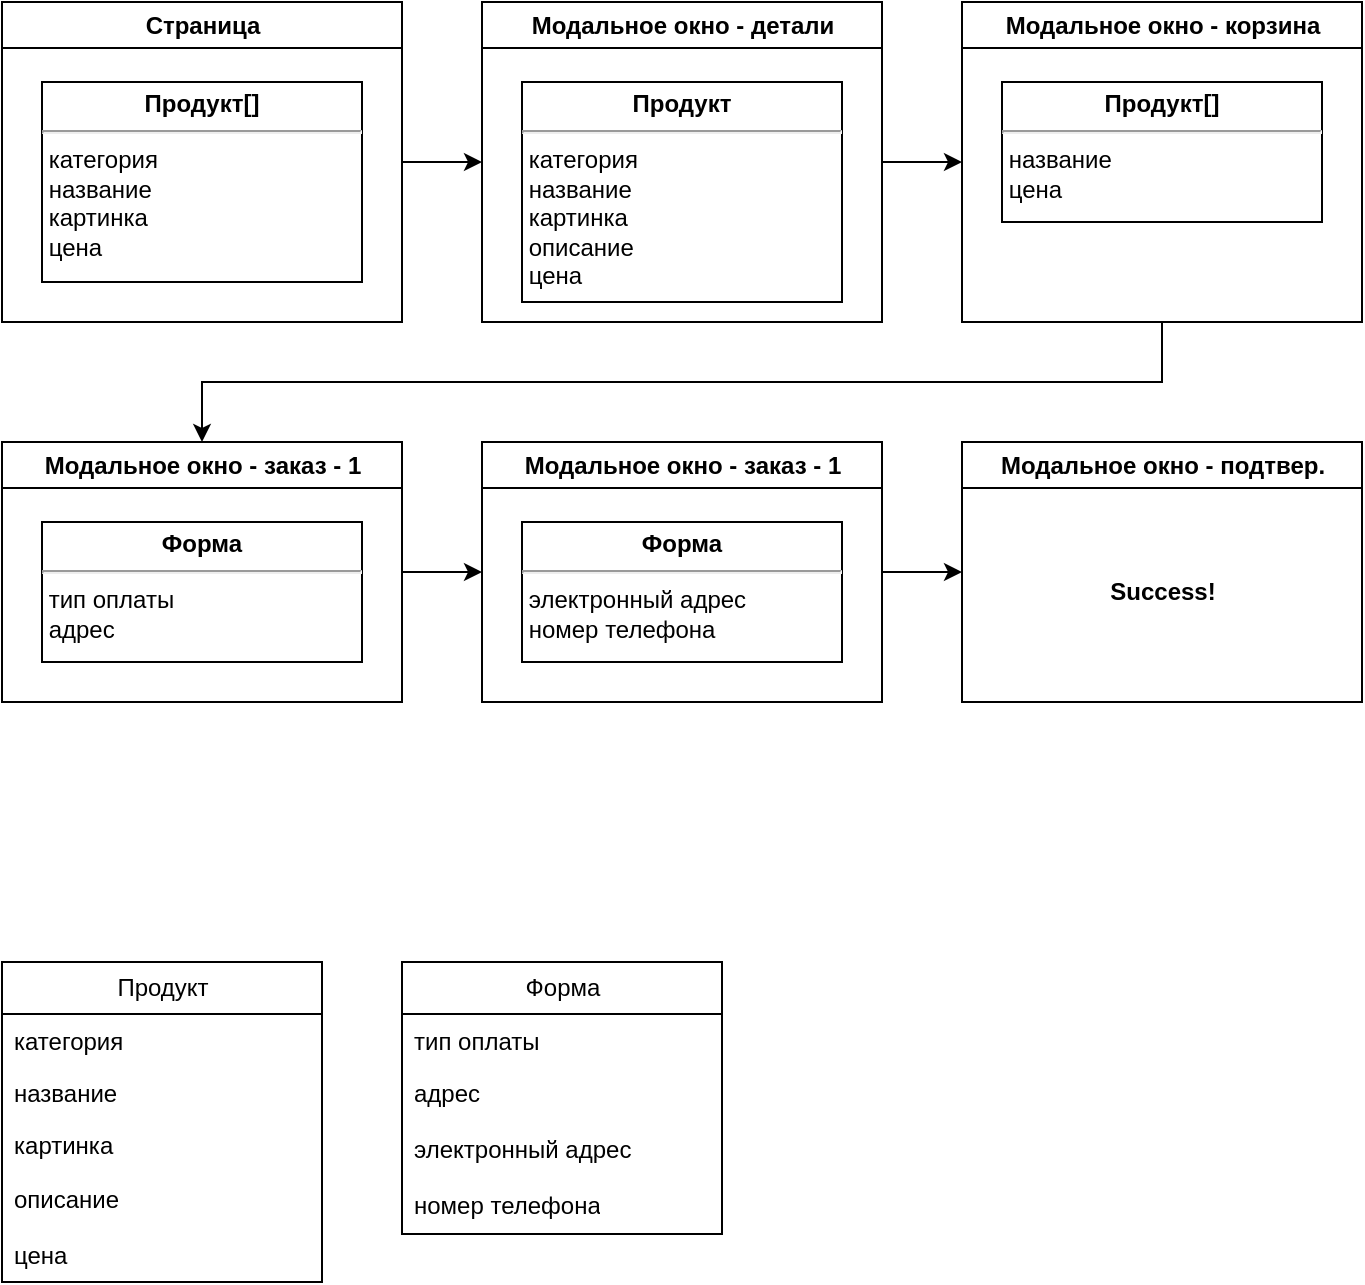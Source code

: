<mxfile version="22.1.22" type="embed" pages="5">
  <diagram id="Yn2PilmxO-FOZCbevGw2" name="Data Analize">
    <mxGraphModel dx="638" dy="768" grid="1" gridSize="10" guides="1" tooltips="1" connect="1" arrows="1" fold="1" page="1" pageScale="1" pageWidth="850" pageHeight="1100" math="0" shadow="0">
      <root>
        <mxCell id="0" />
        <mxCell id="1" parent="0" />
        <mxCell id="-sAhlAxkaTWdB6cffGZN-29" style="edgeStyle=orthogonalEdgeStyle;rounded=0;orthogonalLoop=1;jettySize=auto;html=1;exitX=1;exitY=0.5;exitDx=0;exitDy=0;entryX=0;entryY=0.5;entryDx=0;entryDy=0;fontFamily=Helvetica;fontSize=12;fontColor=default;" parent="1" source="-sAhlAxkaTWdB6cffGZN-18" target="-sAhlAxkaTWdB6cffGZN-19" edge="1">
          <mxGeometry relative="1" as="geometry" />
        </mxCell>
        <mxCell id="-sAhlAxkaTWdB6cffGZN-18" value="Страница" style="swimlane;strokeColor=default;strokeWidth=1;align=center;verticalAlign=middle;fontFamily=Helvetica;fontSize=12;fontColor=default;fillColor=default;gradientColor=none;html=1;startSize=23;" parent="1" vertex="1">
          <mxGeometry x="40" y="40" width="200" height="160" as="geometry" />
        </mxCell>
        <mxCell id="-sAhlAxkaTWdB6cffGZN-13" value="&lt;p style=&quot;margin:0px;margin-top:4px;text-align:center;&quot;&gt;&lt;b&gt;Продукт[]&lt;/b&gt;&lt;/p&gt;&lt;hr&gt;&amp;nbsp;категория&lt;br&gt;&amp;nbsp;название&lt;br&gt;&amp;nbsp;картинка&lt;br&gt;&amp;nbsp;цена" style="verticalAlign=top;align=left;overflow=fill;fontSize=12;fontFamily=Helvetica;html=1;whiteSpace=wrap;strokeColor=default;strokeWidth=1;fontColor=default;fillColor=default;gradientColor=none;" parent="-sAhlAxkaTWdB6cffGZN-18" vertex="1">
          <mxGeometry x="20" y="40" width="160" height="100" as="geometry" />
        </mxCell>
        <mxCell id="-sAhlAxkaTWdB6cffGZN-30" style="edgeStyle=orthogonalEdgeStyle;rounded=0;orthogonalLoop=1;jettySize=auto;html=1;exitX=1;exitY=0.5;exitDx=0;exitDy=0;entryX=0;entryY=0.5;entryDx=0;entryDy=0;fontFamily=Helvetica;fontSize=12;fontColor=default;" parent="1" source="-sAhlAxkaTWdB6cffGZN-19" target="-sAhlAxkaTWdB6cffGZN-22" edge="1">
          <mxGeometry relative="1" as="geometry" />
        </mxCell>
        <mxCell id="-sAhlAxkaTWdB6cffGZN-19" value="Модальное окно - детали" style="swimlane;strokeColor=default;strokeWidth=1;align=center;verticalAlign=middle;fontFamily=Helvetica;fontSize=12;fontColor=default;fillColor=default;gradientColor=none;html=1;" parent="1" vertex="1">
          <mxGeometry x="280" y="40" width="200" height="160" as="geometry" />
        </mxCell>
        <mxCell id="-sAhlAxkaTWdB6cffGZN-20" value="&lt;p style=&quot;margin:0px;margin-top:4px;text-align:center;&quot;&gt;&lt;b&gt;Продукт&lt;/b&gt;&lt;/p&gt;&lt;hr&gt;&amp;nbsp;категория&lt;br&gt;&amp;nbsp;название&lt;br&gt;&amp;nbsp;картинка&lt;br&gt;&amp;nbsp;описание&lt;br&gt;&amp;nbsp;цена" style="verticalAlign=top;align=left;overflow=fill;fontSize=12;fontFamily=Helvetica;html=1;whiteSpace=wrap;strokeColor=default;strokeWidth=1;fontColor=default;fillColor=default;gradientColor=none;" parent="-sAhlAxkaTWdB6cffGZN-19" vertex="1">
          <mxGeometry x="20" y="40" width="160" height="110" as="geometry" />
        </mxCell>
        <mxCell id="-sAhlAxkaTWdB6cffGZN-31" style="edgeStyle=orthogonalEdgeStyle;rounded=0;orthogonalLoop=1;jettySize=auto;html=1;exitX=0.5;exitY=1;exitDx=0;exitDy=0;entryX=0.5;entryY=0;entryDx=0;entryDy=0;fontFamily=Helvetica;fontSize=12;fontColor=default;" parent="1" source="-sAhlAxkaTWdB6cffGZN-22" target="-sAhlAxkaTWdB6cffGZN-26" edge="1">
          <mxGeometry relative="1" as="geometry" />
        </mxCell>
        <mxCell id="-sAhlAxkaTWdB6cffGZN-22" value="Модальное окно - корзина" style="swimlane;strokeColor=default;strokeWidth=1;align=center;verticalAlign=middle;fontFamily=Helvetica;fontSize=12;fontColor=default;fillColor=default;gradientColor=none;html=1;" parent="1" vertex="1">
          <mxGeometry x="520" y="40" width="200" height="160" as="geometry" />
        </mxCell>
        <mxCell id="-sAhlAxkaTWdB6cffGZN-23" value="&lt;p style=&quot;margin:0px;margin-top:4px;text-align:center;&quot;&gt;&lt;b&gt;Продукт[]&lt;/b&gt;&lt;/p&gt;&lt;hr&gt;&amp;nbsp;название&lt;br&gt;&amp;nbsp;цена" style="verticalAlign=top;align=left;overflow=fill;fontSize=12;fontFamily=Helvetica;html=1;whiteSpace=wrap;strokeColor=default;strokeWidth=1;fontColor=default;fillColor=default;gradientColor=none;" parent="-sAhlAxkaTWdB6cffGZN-22" vertex="1">
          <mxGeometry x="20" y="40" width="160" height="70" as="geometry" />
        </mxCell>
        <mxCell id="-sAhlAxkaTWdB6cffGZN-34" style="edgeStyle=orthogonalEdgeStyle;rounded=0;orthogonalLoop=1;jettySize=auto;html=1;exitX=1;exitY=0.5;exitDx=0;exitDy=0;entryX=0;entryY=0.5;entryDx=0;entryDy=0;fontFamily=Helvetica;fontSize=12;fontColor=default;" parent="1" source="-sAhlAxkaTWdB6cffGZN-26" target="-sAhlAxkaTWdB6cffGZN-32" edge="1">
          <mxGeometry relative="1" as="geometry" />
        </mxCell>
        <mxCell id="-sAhlAxkaTWdB6cffGZN-26" value="Модальное окно - заказ - 1" style="swimlane;strokeColor=default;strokeWidth=1;align=center;verticalAlign=middle;fontFamily=Helvetica;fontSize=12;fontColor=default;fillColor=default;gradientColor=none;html=1;" parent="1" vertex="1">
          <mxGeometry x="40" y="260" width="200" height="130" as="geometry" />
        </mxCell>
        <mxCell id="-sAhlAxkaTWdB6cffGZN-27" value="&lt;p style=&quot;margin:0px;margin-top:4px;text-align:center;&quot;&gt;&lt;b&gt;Форма&lt;/b&gt;&lt;/p&gt;&lt;hr&gt;&amp;nbsp;тип оплаты&lt;br&gt;&amp;nbsp;адрес" style="verticalAlign=top;align=left;overflow=fill;fontSize=12;fontFamily=Helvetica;html=1;whiteSpace=wrap;strokeColor=default;strokeWidth=1;fontColor=default;fillColor=default;gradientColor=none;" parent="-sAhlAxkaTWdB6cffGZN-26" vertex="1">
          <mxGeometry x="20" y="40" width="160" height="70" as="geometry" />
        </mxCell>
        <mxCell id="-sAhlAxkaTWdB6cffGZN-37" style="edgeStyle=orthogonalEdgeStyle;rounded=0;orthogonalLoop=1;jettySize=auto;html=1;exitX=1;exitY=0.5;exitDx=0;exitDy=0;entryX=0;entryY=0.5;entryDx=0;entryDy=0;fontFamily=Helvetica;fontSize=12;fontColor=default;" parent="1" source="-sAhlAxkaTWdB6cffGZN-32" target="-sAhlAxkaTWdB6cffGZN-35" edge="1">
          <mxGeometry relative="1" as="geometry" />
        </mxCell>
        <mxCell id="-sAhlAxkaTWdB6cffGZN-32" value="Модальное окно - заказ - 1" style="swimlane;strokeColor=default;strokeWidth=1;align=center;verticalAlign=middle;fontFamily=Helvetica;fontSize=12;fontColor=default;fillColor=default;gradientColor=none;html=1;" parent="1" vertex="1">
          <mxGeometry x="280" y="260" width="200" height="130" as="geometry" />
        </mxCell>
        <mxCell id="-sAhlAxkaTWdB6cffGZN-33" value="&lt;p style=&quot;margin:0px;margin-top:4px;text-align:center;&quot;&gt;&lt;/p&gt;&lt;b&gt;&lt;div style=&quot;text-align: center;&quot;&gt;&lt;/div&gt;&lt;div style=&quot;text-align: center;&quot;&gt;&lt;b style=&quot;background-color: initial;&quot;&gt;Форма&lt;/b&gt;&lt;/div&gt;&lt;div style=&quot;text-align: center;&quot;&gt;&lt;hr&gt;&lt;/div&gt;&lt;/b&gt;&amp;nbsp;электронный адрес&lt;br&gt;&amp;nbsp;номер телефона" style="verticalAlign=top;align=left;overflow=fill;fontSize=12;fontFamily=Helvetica;html=1;whiteSpace=wrap;strokeColor=default;strokeWidth=1;fontColor=default;fillColor=default;gradientColor=none;" parent="-sAhlAxkaTWdB6cffGZN-32" vertex="1">
          <mxGeometry x="20" y="40" width="160" height="70" as="geometry" />
        </mxCell>
        <mxCell id="-sAhlAxkaTWdB6cffGZN-35" value="Модальное окно - подтвер." style="swimlane;strokeColor=default;strokeWidth=1;align=center;verticalAlign=middle;fontFamily=Helvetica;fontSize=12;fontColor=default;fillColor=default;gradientColor=none;html=1;" parent="1" vertex="1">
          <mxGeometry x="520" y="260" width="200" height="130" as="geometry" />
        </mxCell>
        <mxCell id="2EmPIPDoMYIlZ_bwVWVt-1" value="Success!" style="text;align=center;fontStyle=1;verticalAlign=middle;spacingLeft=3;spacingRight=3;strokeColor=none;rotatable=0;points=[[0,0.5],[1,0.5]];portConstraint=eastwest;html=1;" parent="-sAhlAxkaTWdB6cffGZN-35" vertex="1">
          <mxGeometry x="60" y="62" width="80" height="26" as="geometry" />
        </mxCell>
        <mxCell id="4yjHVWg_Ny5ehc44ukCD-2" value="Продукт" style="swimlane;fontStyle=0;childLayout=stackLayout;horizontal=1;startSize=26;fillColor=none;horizontalStack=0;resizeParent=1;resizeParentMax=0;resizeLast=0;collapsible=1;marginBottom=0;html=1;strokeColor=default;strokeWidth=1;align=center;verticalAlign=middle;fontFamily=Helvetica;fontSize=12;fontColor=default;" parent="1" vertex="1">
          <mxGeometry x="40" y="520" width="160" height="160" as="geometry" />
        </mxCell>
        <mxCell id="4yjHVWg_Ny5ehc44ukCD-3" value="категория" style="text;strokeColor=none;fillColor=none;align=left;verticalAlign=top;spacingLeft=4;spacingRight=4;overflow=hidden;rotatable=0;points=[[0,0.5],[1,0.5]];portConstraint=eastwest;whiteSpace=wrap;html=1;fontSize=12;fontFamily=Helvetica;fontColor=default;" parent="4yjHVWg_Ny5ehc44ukCD-2" vertex="1">
          <mxGeometry y="26" width="160" height="26" as="geometry" />
        </mxCell>
        <mxCell id="4yjHVWg_Ny5ehc44ukCD-4" value="название" style="text;strokeColor=none;fillColor=none;align=left;verticalAlign=top;spacingLeft=4;spacingRight=4;overflow=hidden;rotatable=0;points=[[0,0.5],[1,0.5]];portConstraint=eastwest;whiteSpace=wrap;html=1;fontSize=12;fontFamily=Helvetica;fontColor=default;" parent="4yjHVWg_Ny5ehc44ukCD-2" vertex="1">
          <mxGeometry y="52" width="160" height="26" as="geometry" />
        </mxCell>
        <mxCell id="4yjHVWg_Ny5ehc44ukCD-5" value="картинка" style="text;strokeColor=none;fillColor=none;align=left;verticalAlign=top;spacingLeft=4;spacingRight=4;overflow=hidden;rotatable=0;points=[[0,0.5],[1,0.5]];portConstraint=eastwest;whiteSpace=wrap;html=1;fontSize=12;fontFamily=Helvetica;fontColor=default;" parent="4yjHVWg_Ny5ehc44ukCD-2" vertex="1">
          <mxGeometry y="78" width="160" height="26" as="geometry" />
        </mxCell>
        <mxCell id="4yjHVWg_Ny5ehc44ukCD-6" value="описание" style="text;strokeColor=none;fillColor=none;align=left;verticalAlign=middle;spacingLeft=4;spacingRight=4;overflow=hidden;points=[[0,0.5],[1,0.5]];portConstraint=eastwest;rotatable=0;whiteSpace=wrap;html=1;fontSize=12;fontFamily=Helvetica;fontColor=default;" parent="4yjHVWg_Ny5ehc44ukCD-2" vertex="1">
          <mxGeometry y="104" width="160" height="30" as="geometry" />
        </mxCell>
        <mxCell id="4yjHVWg_Ny5ehc44ukCD-7" value="цена" style="text;strokeColor=none;fillColor=none;align=left;verticalAlign=middle;spacingLeft=4;spacingRight=4;overflow=hidden;points=[[0,0.5],[1,0.5]];portConstraint=eastwest;rotatable=0;whiteSpace=wrap;html=1;fontSize=12;fontFamily=Helvetica;fontColor=default;" parent="4yjHVWg_Ny5ehc44ukCD-2" vertex="1">
          <mxGeometry y="134" width="160" height="26" as="geometry" />
        </mxCell>
        <mxCell id="fmakYvbi5K9Wu-rtLtHO-1" value="Форма" style="swimlane;fontStyle=0;childLayout=stackLayout;horizontal=1;startSize=26;fillColor=none;horizontalStack=0;resizeParent=1;resizeParentMax=0;resizeLast=0;collapsible=1;marginBottom=0;html=1;strokeColor=default;strokeWidth=1;align=center;verticalAlign=middle;fontFamily=Helvetica;fontSize=12;fontColor=default;" parent="1" vertex="1">
          <mxGeometry x="240" y="520" width="160" height="136" as="geometry" />
        </mxCell>
        <mxCell id="fmakYvbi5K9Wu-rtLtHO-2" value="тип оплаты" style="text;strokeColor=none;fillColor=none;align=left;verticalAlign=top;spacingLeft=4;spacingRight=4;overflow=hidden;rotatable=0;points=[[0,0.5],[1,0.5]];portConstraint=eastwest;whiteSpace=wrap;html=1;fontSize=12;fontFamily=Helvetica;fontColor=default;" parent="fmakYvbi5K9Wu-rtLtHO-1" vertex="1">
          <mxGeometry y="26" width="160" height="26" as="geometry" />
        </mxCell>
        <mxCell id="fmakYvbi5K9Wu-rtLtHO-3" value="адрес" style="text;strokeColor=none;fillColor=none;align=left;verticalAlign=top;spacingLeft=4;spacingRight=4;overflow=hidden;rotatable=0;points=[[0,0.5],[1,0.5]];portConstraint=eastwest;whiteSpace=wrap;html=1;fontSize=12;fontFamily=Helvetica;fontColor=default;" parent="fmakYvbi5K9Wu-rtLtHO-1" vertex="1">
          <mxGeometry y="52" width="160" height="28" as="geometry" />
        </mxCell>
        <mxCell id="fmakYvbi5K9Wu-rtLtHO-4" value="электронный адрес" style="text;strokeColor=none;fillColor=none;align=left;verticalAlign=top;spacingLeft=4;spacingRight=4;overflow=hidden;rotatable=0;points=[[0,0.5],[1,0.5]];portConstraint=eastwest;whiteSpace=wrap;html=1;fontSize=12;fontFamily=Helvetica;fontColor=default;" parent="fmakYvbi5K9Wu-rtLtHO-1" vertex="1">
          <mxGeometry y="80" width="160" height="28" as="geometry" />
        </mxCell>
        <mxCell id="fmakYvbi5K9Wu-rtLtHO-5" value="номер телефона" style="text;strokeColor=none;fillColor=none;align=left;verticalAlign=top;spacingLeft=4;spacingRight=4;overflow=hidden;rotatable=0;points=[[0,0.5],[1,0.5]];portConstraint=eastwest;whiteSpace=wrap;html=1;fontSize=12;fontFamily=Helvetica;fontColor=default;" parent="fmakYvbi5K9Wu-rtLtHO-1" vertex="1">
          <mxGeometry y="108" width="160" height="28" as="geometry" />
        </mxCell>
      </root>
    </mxGraphModel>
  </diagram>
  <diagram id="23iRSUPoRavnBvh4doch" name="Data interfaces">
    <mxGraphModel dx="638" dy="768" grid="1" gridSize="10" guides="1" tooltips="1" connect="1" arrows="1" fold="1" page="1" pageScale="1" pageWidth="827" pageHeight="1169" math="0" shadow="0">
      <root>
        <mxCell id="0" />
        <mxCell id="1" parent="0" />
        <mxCell id="AEPaM1duCkQZSXfGBPv_-2" value="&lt;p style=&quot;margin:0px;margin-top:4px;text-align:center;&quot;&gt;&lt;i&gt;&amp;lt;&amp;lt;Interface&amp;gt;&amp;gt;&lt;/i&gt;&lt;br&gt;&lt;b&gt;Product&lt;/b&gt;&lt;/p&gt;&lt;hr&gt;&lt;p style=&quot;margin:0px;margin-left:4px;&quot;&gt;_id: string&lt;/p&gt;&lt;p style=&quot;margin:0px;margin-left:4px;&quot;&gt;_title: string&lt;/p&gt;&lt;p style=&quot;margin:0px;margin-left:4px;&quot;&gt;_category: string&lt;/p&gt;&lt;p style=&quot;margin:0px;margin-left:4px;&quot;&gt;_image: string&lt;/p&gt;&lt;p style=&quot;margin:0px;margin-left:4px;&quot;&gt;_description: string&lt;/p&gt;&lt;p style=&quot;margin:0px;margin-left:4px;&quot;&gt;_price: number&lt;/p&gt;&lt;hr&gt;&lt;p style=&quot;margin:0px;margin-left:4px;&quot;&gt;+ getId(): string&lt;/p&gt;&lt;p style=&quot;margin:0px;margin-left:4px;&quot;&gt;+ getTitle(): string&lt;/p&gt;&lt;p style=&quot;margin:0px;margin-left:4px;&quot;&gt;+ getCategory(): string&lt;/p&gt;&lt;p style=&quot;margin:0px;margin-left:4px;&quot;&gt;+ getImage(): string&lt;/p&gt;&lt;p style=&quot;margin:0px;margin-left:4px;&quot;&gt;+ getDescription(): string&lt;/p&gt;&lt;p style=&quot;margin:0px;margin-left:4px;&quot;&gt;+ getPrice(): sting&lt;/p&gt;" style="verticalAlign=top;align=left;overflow=fill;fontSize=12;fontFamily=Helvetica;html=1;whiteSpace=wrap;strokeColor=default;strokeWidth=1;fontColor=default;fillColor=default;gradientColor=none;" parent="1" vertex="1">
          <mxGeometry x="20" y="20" width="160" height="280" as="geometry" />
        </mxCell>
        <mxCell id="AEPaM1duCkQZSXfGBPv_-10" value="&lt;p style=&quot;margin:0px;margin-top:4px;text-align:center;&quot;&gt;&lt;i&gt;&amp;lt;&amp;lt;Interface&amp;gt;&amp;gt;&lt;/i&gt;&lt;br&gt;&lt;b&gt;Basket&amp;lt;Product&amp;gt;&lt;/b&gt;&lt;/p&gt;&lt;hr size=&quot;1&quot;&gt;&lt;p style=&quot;margin:0px;margin-left:4px;&quot;&gt;&lt;/p&gt;&lt;p style=&quot;margin:0px;margin-left:4px;&quot;&gt;&lt;span style=&quot;background-color: initial;&quot;&gt;+ get(number): Type&lt;/span&gt;&lt;br&gt;&lt;/p&gt;&lt;p style=&quot;margin:0px;margin-left:4px;&quot;&gt;+ remove(number): bool&lt;/p&gt;&lt;p style=&quot;margin:0px;margin-left:4px;&quot;&gt;&lt;br&gt;&lt;/p&gt;" style="verticalAlign=top;align=left;overflow=fill;fontSize=12;fontFamily=Helvetica;html=1;whiteSpace=wrap;strokeColor=default;strokeWidth=1;fontColor=default;fillColor=default;gradientColor=none;" parent="1" vertex="1">
          <mxGeometry x="200" y="220" width="160" height="80" as="geometry" />
        </mxCell>
        <mxCell id="AEPaM1duCkQZSXfGBPv_-13" value="&lt;p style=&quot;margin:0px;margin-top:4px;text-align:center;&quot;&gt;&lt;i&gt;&amp;lt;&amp;lt;Interface&amp;gt;&amp;gt;&lt;/i&gt;&lt;br&gt;&lt;b&gt;Order&lt;/b&gt;&lt;/p&gt;&lt;hr size=&quot;1&quot;&gt;&lt;p style=&quot;margin:0px;margin-left:4px;&quot;&gt;&lt;/p&gt;&lt;p style=&quot;margin:0px;margin-left:4px;&quot;&gt;_id: string&lt;/p&gt;&lt;p style=&quot;margin:0px;margin-left:4px;&quot;&gt;_payment: string&lt;/p&gt;&lt;p style=&quot;margin:0px;margin-left:4px;&quot;&gt;_address: string&lt;/p&gt;&lt;p style=&quot;margin:0px;margin-left:4px;&quot;&gt;_email: string&lt;/p&gt;&lt;p style=&quot;margin:0px;margin-left:4px;&quot;&gt;_phone: string&lt;/p&gt;&lt;p style=&quot;margin:0px;margin-left:4px;&quot;&gt;_status: string&lt;/p&gt;&lt;p style=&quot;margin:0px;margin-left:4px;&quot;&gt;_total: number&lt;/p&gt;&lt;p style=&quot;margin:0px;margin-left:4px;&quot;&gt;_items: string[]&lt;/p&gt;&lt;hr&gt;&lt;p style=&quot;margin:0px;margin-left:4px;&quot;&gt;+ getId(): string&lt;/p&gt;&lt;p style=&quot;margin:0px;margin-left:4px;&quot;&gt;+ getPayment(): string&lt;br&gt;+ getAddress(): string&lt;/p&gt;&lt;p style=&quot;margin:0px;margin-left:4px;&quot;&gt;+ getEmail(): string&lt;/p&gt;&lt;p style=&quot;margin:0px;margin-left:4px;&quot;&gt;+ getPhone(): string&lt;/p&gt;&lt;p style=&quot;margin:0px;margin-left:4px;&quot;&gt;+ getStatus(): string&lt;/p&gt;&lt;p style=&quot;margin:0px;margin-left:4px;&quot;&gt;+ getTotal(): number&lt;/p&gt;" style="verticalAlign=top;align=left;overflow=fill;fontSize=12;fontFamily=Helvetica;html=1;whiteSpace=wrap;strokeColor=default;strokeWidth=1;fontColor=default;fillColor=default;gradientColor=none;" parent="1" vertex="1">
          <mxGeometry x="380" y="20" width="160" height="280" as="geometry" />
        </mxCell>
        <mxCell id="zdOq4nlUu5uEeNqIf_5a-1" value="&lt;p style=&quot;margin:0px;margin-top:4px;text-align:center;&quot;&gt;&lt;i&gt;&amp;lt;&amp;lt;Interface&amp;gt;&amp;gt;&lt;/i&gt;&lt;br&gt;&lt;b&gt;CollectionBase&amp;lt;Product&amp;gt;&lt;/b&gt;&lt;/p&gt;&lt;hr size=&quot;1&quot;&gt;&lt;p style=&quot;margin:0px;margin-left:4px;&quot;&gt;&lt;/p&gt;&lt;p style=&quot;margin:0px;margin-left:4px;&quot;&gt;_items:&amp;nbsp;&lt;span style=&quot;border-color: var(--border-color); text-align: center;&quot;&gt;Product&lt;/span&gt;[]&lt;/p&gt;&lt;hr&gt;&lt;p style=&quot;margin:0px;margin-left:4px;&quot;&gt;+ add(&lt;span style=&quot;border-color: var(--border-color); text-align: center;&quot;&gt;Product&lt;/span&gt;): number&lt;/p&gt;&lt;p style=&quot;margin:0px;margin-left:4px;&quot;&gt;+ getList():&amp;nbsp;&lt;span style=&quot;border-color: var(--border-color); text-align: center;&quot;&gt;Product&lt;/span&gt;[]&lt;/p&gt;&lt;p style=&quot;margin:0px;margin-left:4px;&quot;&gt;&lt;br&gt;&lt;/p&gt;" style="verticalAlign=top;align=left;overflow=fill;fontSize=12;fontFamily=Helvetica;html=1;whiteSpace=wrap;strokeColor=default;strokeWidth=1;fontColor=default;fillColor=default;gradientColor=none;" parent="1" vertex="1">
          <mxGeometry x="200" y="20" width="160" height="120" as="geometry" />
        </mxCell>
        <mxCell id="zdOq4nlUu5uEeNqIf_5a-2" value="" style="endArrow=block;endSize=16;endFill=0;html=1;rounded=0;exitX=0.5;exitY=0;exitDx=0;exitDy=0;entryX=0.5;entryY=1;entryDx=0;entryDy=0;" parent="1" source="AEPaM1duCkQZSXfGBPv_-10" target="zdOq4nlUu5uEeNqIf_5a-1" edge="1">
          <mxGeometry width="160" relative="1" as="geometry">
            <mxPoint x="130" y="120" as="sourcePoint" />
            <mxPoint x="290" y="120" as="targetPoint" />
          </mxGeometry>
        </mxCell>
        <mxCell id="pY-xQl5XzrNBfZ1mO9KD-1" value="&lt;p style=&quot;margin:0px;margin-top:4px;text-align:center;&quot;&gt;&lt;i&gt;&amp;lt;&amp;lt;Interface&amp;gt;&amp;gt;&lt;/i&gt;&lt;br&gt;&lt;b&gt;AppApi&lt;/b&gt;&lt;/p&gt;&lt;hr size=&quot;1&quot;&gt;&lt;p style=&quot;margin:0px;margin-left:4px;&quot;&gt;&lt;/p&gt;&lt;p style=&quot;margin:0px;margin-left:4px;&quot;&gt;+ getProducts(string): Product[]&lt;br&gt;+ sendOrder(Object): Promiss&amp;lt;Object&amp;gt;&lt;/p&gt;" style="verticalAlign=top;align=left;overflow=fill;fontSize=12;fontFamily=Helvetica;html=1;whiteSpace=wrap;" parent="1" vertex="1">
          <mxGeometry x="560" y="20" width="240" height="100" as="geometry" />
        </mxCell>
      </root>
    </mxGraphModel>
  </diagram>
  <diagram id="On6IZVtA3JF4s-dqkIJ6" name="Products view">
    <mxGraphModel dx="638" dy="768" grid="1" gridSize="10" guides="1" tooltips="1" connect="1" arrows="1" fold="1" page="1" pageScale="1" pageWidth="850" pageHeight="1100" math="0" shadow="0">
      <root>
        <mxCell id="0" />
        <mxCell id="1" parent="0" />
        <mxCell id="AcBCyChoSrdIjPofASSa-1" value="Product" style="swimlane;fontStyle=0;childLayout=stackLayout;horizontal=1;startSize=26;fillColor=none;horizontalStack=0;resizeParent=1;resizeParentMax=0;resizeLast=0;collapsible=1;marginBottom=0;html=1;" parent="1" vertex="1">
          <mxGeometry x="240" y="40" width="160" height="156" as="geometry" />
        </mxCell>
        <mxCell id="u_2uE7AgG5l6TXYWXF5y-5" value="Category" style="text;strokeColor=none;fillColor=none;align=left;verticalAlign=top;spacingLeft=4;spacingRight=4;overflow=hidden;rotatable=0;points=[[0,0.5],[1,0.5]];portConstraint=eastwest;whiteSpace=wrap;html=1;" parent="AcBCyChoSrdIjPofASSa-1" vertex="1">
          <mxGeometry y="26" width="160" height="26" as="geometry" />
        </mxCell>
        <mxCell id="AcBCyChoSrdIjPofASSa-2" value="Title" style="text;strokeColor=none;fillColor=none;align=left;verticalAlign=top;spacingLeft=4;spacingRight=4;overflow=hidden;rotatable=0;points=[[0,0.5],[1,0.5]];portConstraint=eastwest;whiteSpace=wrap;html=1;" parent="AcBCyChoSrdIjPofASSa-1" vertex="1">
          <mxGeometry y="52" width="160" height="26" as="geometry" />
        </mxCell>
        <mxCell id="AcBCyChoSrdIjPofASSa-3" value="Image" style="text;strokeColor=none;fillColor=none;align=left;verticalAlign=top;spacingLeft=4;spacingRight=4;overflow=hidden;rotatable=0;points=[[0,0.5],[1,0.5]];portConstraint=eastwest;whiteSpace=wrap;html=1;" parent="AcBCyChoSrdIjPofASSa-1" vertex="1">
          <mxGeometry y="78" width="160" height="26" as="geometry" />
        </mxCell>
        <mxCell id="AcBCyChoSrdIjPofASSa-4" value="Description" style="text;strokeColor=none;fillColor=none;align=left;verticalAlign=top;spacingLeft=4;spacingRight=4;overflow=hidden;rotatable=0;points=[[0,0.5],[1,0.5]];portConstraint=eastwest;whiteSpace=wrap;html=1;" parent="AcBCyChoSrdIjPofASSa-1" vertex="1">
          <mxGeometry y="104" width="160" height="26" as="geometry" />
        </mxCell>
        <mxCell id="AcBCyChoSrdIjPofASSa-5" value="Price" style="text;strokeColor=none;fillColor=none;align=left;verticalAlign=top;spacingLeft=4;spacingRight=4;overflow=hidden;rotatable=0;points=[[0,0.5],[1,0.5]];portConstraint=eastwest;whiteSpace=wrap;html=1;" parent="AcBCyChoSrdIjPofASSa-1" vertex="1">
          <mxGeometry y="130" width="160" height="26" as="geometry" />
        </mxCell>
        <mxCell id="u_2uE7AgG5l6TXYWXF5y-1" value="Home" style="swimlane;fontStyle=0;childLayout=stackLayout;horizontal=1;startSize=26;fillColor=none;horizontalStack=0;resizeParent=1;resizeParentMax=0;resizeLast=0;collapsible=1;marginBottom=0;html=1;" parent="1" vertex="1">
          <mxGeometry x="40" y="280" width="160" height="130" as="geometry" />
        </mxCell>
        <mxCell id="u_2uE7AgG5l6TXYWXF5y-6" value="Category" style="text;strokeColor=none;fillColor=none;align=left;verticalAlign=top;spacingLeft=4;spacingRight=4;overflow=hidden;rotatable=0;points=[[0,0.5],[1,0.5]];portConstraint=eastwest;whiteSpace=wrap;html=1;" parent="u_2uE7AgG5l6TXYWXF5y-1" vertex="1">
          <mxGeometry y="26" width="160" height="26" as="geometry" />
        </mxCell>
        <mxCell id="u_2uE7AgG5l6TXYWXF5y-2" value="Title" style="text;strokeColor=none;fillColor=none;align=left;verticalAlign=top;spacingLeft=4;spacingRight=4;overflow=hidden;rotatable=0;points=[[0,0.5],[1,0.5]];portConstraint=eastwest;whiteSpace=wrap;html=1;" parent="u_2uE7AgG5l6TXYWXF5y-1" vertex="1">
          <mxGeometry y="52" width="160" height="26" as="geometry" />
        </mxCell>
        <mxCell id="u_2uE7AgG5l6TXYWXF5y-3" value="Image" style="text;strokeColor=none;fillColor=none;align=left;verticalAlign=top;spacingLeft=4;spacingRight=4;overflow=hidden;rotatable=0;points=[[0,0.5],[1,0.5]];portConstraint=eastwest;whiteSpace=wrap;html=1;" parent="u_2uE7AgG5l6TXYWXF5y-1" vertex="1">
          <mxGeometry y="78" width="160" height="26" as="geometry" />
        </mxCell>
        <mxCell id="u_2uE7AgG5l6TXYWXF5y-4" value="Price" style="text;strokeColor=none;fillColor=none;align=left;verticalAlign=top;spacingLeft=4;spacingRight=4;overflow=hidden;rotatable=0;points=[[0,0.5],[1,0.5]];portConstraint=eastwest;whiteSpace=wrap;html=1;" parent="u_2uE7AgG5l6TXYWXF5y-1" vertex="1">
          <mxGeometry y="104" width="160" height="26" as="geometry" />
        </mxCell>
        <mxCell id="sgHwfWcSW-gmMsj6QEDc-1" value="Popup" style="swimlane;fontStyle=0;childLayout=stackLayout;horizontal=1;startSize=26;fillColor=none;horizontalStack=0;resizeParent=1;resizeParentMax=0;resizeLast=0;collapsible=1;marginBottom=0;html=1;" parent="1" vertex="1">
          <mxGeometry x="240" y="280" width="160" height="158" as="geometry" />
        </mxCell>
        <mxCell id="sgHwfWcSW-gmMsj6QEDc-2" value="Category" style="text;strokeColor=none;fillColor=none;align=left;verticalAlign=top;spacingLeft=4;spacingRight=4;overflow=hidden;rotatable=0;points=[[0,0.5],[1,0.5]];portConstraint=eastwest;whiteSpace=wrap;html=1;" parent="sgHwfWcSW-gmMsj6QEDc-1" vertex="1">
          <mxGeometry y="26" width="160" height="26" as="geometry" />
        </mxCell>
        <mxCell id="sgHwfWcSW-gmMsj6QEDc-3" value="Title" style="text;strokeColor=none;fillColor=none;align=left;verticalAlign=top;spacingLeft=4;spacingRight=4;overflow=hidden;rotatable=0;points=[[0,0.5],[1,0.5]];portConstraint=eastwest;whiteSpace=wrap;html=1;" parent="sgHwfWcSW-gmMsj6QEDc-1" vertex="1">
          <mxGeometry y="52" width="160" height="28" as="geometry" />
        </mxCell>
        <mxCell id="sgHwfWcSW-gmMsj6QEDc-4" value="Image" style="text;strokeColor=none;fillColor=none;align=left;verticalAlign=top;spacingLeft=4;spacingRight=4;overflow=hidden;rotatable=0;points=[[0,0.5],[1,0.5]];portConstraint=eastwest;whiteSpace=wrap;html=1;" parent="sgHwfWcSW-gmMsj6QEDc-1" vertex="1">
          <mxGeometry y="80" width="160" height="26" as="geometry" />
        </mxCell>
        <mxCell id="sgHwfWcSW-gmMsj6QEDc-5" value="Description" style="text;strokeColor=none;fillColor=none;align=left;verticalAlign=top;spacingLeft=4;spacingRight=4;overflow=hidden;rotatable=0;points=[[0,0.5],[1,0.5]];portConstraint=eastwest;whiteSpace=wrap;html=1;" parent="sgHwfWcSW-gmMsj6QEDc-1" vertex="1">
          <mxGeometry y="106" width="160" height="26" as="geometry" />
        </mxCell>
        <mxCell id="sgHwfWcSW-gmMsj6QEDc-6" value="Price" style="text;strokeColor=none;fillColor=none;align=left;verticalAlign=top;spacingLeft=4;spacingRight=4;overflow=hidden;rotatable=0;points=[[0,0.5],[1,0.5]];portConstraint=eastwest;whiteSpace=wrap;html=1;" parent="sgHwfWcSW-gmMsj6QEDc-1" vertex="1">
          <mxGeometry y="132" width="160" height="26" as="geometry" />
        </mxCell>
        <mxCell id="sgHwfWcSW-gmMsj6QEDc-7" value="Cart" style="swimlane;fontStyle=0;childLayout=stackLayout;horizontal=1;startSize=26;fillColor=none;horizontalStack=0;resizeParent=1;resizeParentMax=0;resizeLast=0;collapsible=1;marginBottom=0;html=1;" parent="1" vertex="1">
          <mxGeometry x="440" y="280" width="160" height="80" as="geometry" />
        </mxCell>
        <mxCell id="sgHwfWcSW-gmMsj6QEDc-8" value="Title" style="text;strokeColor=none;fillColor=none;align=left;verticalAlign=top;spacingLeft=4;spacingRight=4;overflow=hidden;rotatable=0;points=[[0,0.5],[1,0.5]];portConstraint=eastwest;whiteSpace=wrap;html=1;" parent="sgHwfWcSW-gmMsj6QEDc-7" vertex="1">
          <mxGeometry y="26" width="160" height="26" as="geometry" />
        </mxCell>
        <mxCell id="sgHwfWcSW-gmMsj6QEDc-9" value="Price" style="text;strokeColor=none;fillColor=none;align=left;verticalAlign=top;spacingLeft=4;spacingRight=4;overflow=hidden;rotatable=0;points=[[0,0.5],[1,0.5]];portConstraint=eastwest;whiteSpace=wrap;html=1;" parent="sgHwfWcSW-gmMsj6QEDc-7" vertex="1">
          <mxGeometry y="52" width="160" height="28" as="geometry" />
        </mxCell>
        <mxCell id="sgHwfWcSW-gmMsj6QEDc-27" value="" style="edgeStyle=orthogonalEdgeStyle;rounded=0;orthogonalLoop=1;jettySize=auto;html=1;entryX=0.5;entryY=0;entryDx=0;entryDy=0;exitX=1;exitY=0.5;exitDx=0;exitDy=0;exitPerimeter=0;" parent="1" source="sgHwfWcSW-gmMsj6QEDc-23" target="sgHwfWcSW-gmMsj6QEDc-7" edge="1">
          <mxGeometry relative="1" as="geometry">
            <mxPoint x="410" y="238" as="targetPoint" />
            <Array as="points">
              <mxPoint x="520" y="240" />
            </Array>
          </mxGeometry>
        </mxCell>
        <mxCell id="sgHwfWcSW-gmMsj6QEDc-29" value="" style="edgeStyle=orthogonalEdgeStyle;rounded=0;orthogonalLoop=1;jettySize=auto;html=1;exitX=0.5;exitY=0.5;exitDx=0;exitDy=0;exitPerimeter=0;" parent="1" source="sgHwfWcSW-gmMsj6QEDc-23" target="u_2uE7AgG5l6TXYWXF5y-1" edge="1">
          <mxGeometry relative="1" as="geometry">
            <mxPoint x="220" y="238" as="targetPoint" />
            <Array as="points">
              <mxPoint x="320" y="240" />
              <mxPoint x="120" y="240" />
            </Array>
          </mxGeometry>
        </mxCell>
        <mxCell id="sgHwfWcSW-gmMsj6QEDc-30" value="" style="edgeStyle=orthogonalEdgeStyle;rounded=0;orthogonalLoop=1;jettySize=auto;html=1;exitX=0.5;exitY=0.5;exitDx=0;exitDy=0;exitPerimeter=0;" parent="1" source="sgHwfWcSW-gmMsj6QEDc-23" target="sgHwfWcSW-gmMsj6QEDc-1" edge="1">
          <mxGeometry relative="1" as="geometry">
            <Array as="points" />
          </mxGeometry>
        </mxCell>
        <mxCell id="sgHwfWcSW-gmMsj6QEDc-23" value="" style="shape=crossbar;whiteSpace=wrap;html=1;rounded=1;direction=south;" parent="1" vertex="1">
          <mxGeometry x="310" y="196" width="20" height="44" as="geometry" />
        </mxCell>
      </root>
    </mxGraphModel>
  </diagram>
  <diagram id="5epeoyg7Lv8mf_ZGZY8h" name="Relationship">
    <mxGraphModel dx="638" dy="768" grid="1" gridSize="10" guides="1" tooltips="1" connect="1" arrows="1" fold="1" page="1" pageScale="1" pageWidth="850" pageHeight="1100" math="0" shadow="0">
      <root>
        <mxCell id="0" />
        <mxCell id="1" parent="0" />
        <mxCell id="hCKPYrnIUq6MbqEk1yJ6-4" value="Модели" style="shape=umlLifeline;perimeter=lifelinePerimeter;whiteSpace=wrap;html=1;container=1;dropTarget=0;collapsible=0;recursiveResize=0;outlineConnect=0;portConstraint=eastwest;newEdgeStyle={&quot;curved&quot;:0,&quot;rounded&quot;:0};" parent="1" vertex="1">
          <mxGeometry x="563" y="40" width="100" height="540" as="geometry" />
        </mxCell>
        <mxCell id="hCKPYrnIUq6MbqEk1yJ6-12" value="" style="html=1;points=[[0,0,0,0,5],[0,1,0,0,-5],[1,0,0,0,5],[1,1,0,0,-5]];perimeter=orthogonalPerimeter;outlineConnect=0;targetShapes=umlLifeline;portConstraint=eastwest;newEdgeStyle={&quot;curved&quot;:0,&quot;rounded&quot;:0};" parent="hCKPYrnIUq6MbqEk1yJ6-4" vertex="1">
          <mxGeometry x="45" y="208" width="10" height="80" as="geometry" />
        </mxCell>
        <mxCell id="hCKPYrnIUq6MbqEk1yJ6-17" value="" style="html=1;points=[[0,0,0,0,5],[0,1,0,0,-5],[1,0,0,0,5],[1,1,0,0,-5]];perimeter=orthogonalPerimeter;outlineConnect=0;targetShapes=umlLifeline;portConstraint=eastwest;newEdgeStyle={&quot;curved&quot;:0,&quot;rounded&quot;:0};" parent="hCKPYrnIUq6MbqEk1yJ6-4" vertex="1">
          <mxGeometry x="45" y="50" width="10" height="80" as="geometry" />
        </mxCell>
        <mxCell id="hCKPYrnIUq6MbqEk1yJ6-20" value="" style="html=1;points=[[0,0,0,0,5],[0,1,0,0,-5],[1,0,0,0,5],[1,1,0,0,-5]];perimeter=orthogonalPerimeter;outlineConnect=0;targetShapes=umlLifeline;portConstraint=eastwest;newEdgeStyle={&quot;curved&quot;:0,&quot;rounded&quot;:0};" parent="hCKPYrnIUq6MbqEk1yJ6-4" vertex="1">
          <mxGeometry x="45" y="380" width="10" height="90" as="geometry" />
        </mxCell>
        <mxCell id="hCKPYrnIUq6MbqEk1yJ6-5" value="Презентер" style="shape=umlLifeline;perimeter=lifelinePerimeter;whiteSpace=wrap;html=1;container=1;dropTarget=0;collapsible=0;recursiveResize=0;outlineConnect=0;portConstraint=eastwest;newEdgeStyle={&quot;curved&quot;:0,&quot;rounded&quot;:0};" parent="1" vertex="1">
          <mxGeometry x="363" y="40" width="100" height="540" as="geometry" />
        </mxCell>
        <mxCell id="hCKPYrnIUq6MbqEk1yJ6-8" value="" style="html=1;points=[[0,0,0,0,5],[0,1,0,0,-5],[1,0,0,0,5],[1,1,0,0,-5]];perimeter=orthogonalPerimeter;outlineConnect=0;targetShapes=umlLifeline;portConstraint=eastwest;newEdgeStyle={&quot;curved&quot;:0,&quot;rounded&quot;:0};" parent="hCKPYrnIUq6MbqEk1yJ6-5" vertex="1">
          <mxGeometry x="45" y="60" width="10" height="460" as="geometry" />
        </mxCell>
        <mxCell id="hCKPYrnIUq6MbqEk1yJ6-6" value="отображение" style="shape=umlLifeline;perimeter=lifelinePerimeter;whiteSpace=wrap;html=1;container=1;dropTarget=0;collapsible=0;recursiveResize=0;outlineConnect=0;portConstraint=eastwest;newEdgeStyle={&quot;curved&quot;:0,&quot;rounded&quot;:0};" parent="1" vertex="1">
          <mxGeometry x="163" y="40" width="100" height="540" as="geometry" />
        </mxCell>
        <mxCell id="hCKPYrnIUq6MbqEk1yJ6-10" value="" style="html=1;points=[[0,0,0,0,5],[0,1,0,0,-5],[1,0,0,0,5],[1,1,0,0,-5]];perimeter=orthogonalPerimeter;outlineConnect=0;targetShapes=umlLifeline;portConstraint=eastwest;newEdgeStyle={&quot;curved&quot;:0,&quot;rounded&quot;:0};" parent="hCKPYrnIUq6MbqEk1yJ6-6" vertex="1">
          <mxGeometry x="45" y="158" width="10" height="60" as="geometry" />
        </mxCell>
        <mxCell id="hCKPYrnIUq6MbqEk1yJ6-15" value="" style="html=1;points=[[0,0,0,0,5],[0,1,0,0,-5],[1,0,0,0,5],[1,1,0,0,-5]];perimeter=orthogonalPerimeter;outlineConnect=0;targetShapes=umlLifeline;portConstraint=eastwest;newEdgeStyle={&quot;curved&quot;:0,&quot;rounded&quot;:0};" parent="hCKPYrnIUq6MbqEk1yJ6-6" vertex="1">
          <mxGeometry x="45" y="238" width="10" height="80" as="geometry" />
        </mxCell>
        <mxCell id="hCKPYrnIUq6MbqEk1yJ6-24" value="" style="html=1;points=[[0,0,0,0,5],[0,1,0,0,-5],[1,0,0,0,5],[1,1,0,0,-5]];perimeter=orthogonalPerimeter;outlineConnect=0;targetShapes=umlLifeline;portConstraint=eastwest;newEdgeStyle={&quot;curved&quot;:0,&quot;rounded&quot;:0};" parent="hCKPYrnIUq6MbqEk1yJ6-6" vertex="1">
          <mxGeometry x="45" y="70" width="10" height="60" as="geometry" />
        </mxCell>
        <mxCell id="hCKPYrnIUq6MbqEk1yJ6-26" value="" style="html=1;points=[[0,0,0,0,5],[0,1,0,0,-5],[1,0,0,0,5],[1,1,0,0,-5]];perimeter=orthogonalPerimeter;outlineConnect=0;targetShapes=umlLifeline;portConstraint=eastwest;newEdgeStyle={&quot;curved&quot;:0,&quot;rounded&quot;:0};" parent="hCKPYrnIUq6MbqEk1yJ6-6" vertex="1">
          <mxGeometry x="45" y="340" width="10" height="80" as="geometry" />
        </mxCell>
        <mxCell id="hCKPYrnIUq6MbqEk1yJ6-31" value="" style="html=1;points=[[0,0,0,0,5],[0,1,0,0,-5],[1,0,0,0,5],[1,1,0,0,-5]];perimeter=orthogonalPerimeter;outlineConnect=0;targetShapes=umlLifeline;portConstraint=eastwest;newEdgeStyle={&quot;curved&quot;:0,&quot;rounded&quot;:0};" parent="hCKPYrnIUq6MbqEk1yJ6-6" vertex="1">
          <mxGeometry x="45" y="430" width="10" height="80" as="geometry" />
        </mxCell>
        <mxCell id="hCKPYrnIUq6MbqEk1yJ6-7" value="Выбрали продукт" style="html=1;verticalAlign=bottom;endArrow=block;curved=0;rounded=0;" parent="1" edge="1">
          <mxGeometry width="80" relative="1" as="geometry">
            <mxPoint x="218" y="158" as="sourcePoint" />
            <mxPoint x="408" y="158" as="targetPoint" />
          </mxGeometry>
        </mxCell>
        <mxCell id="hCKPYrnIUq6MbqEk1yJ6-9" value="показать модульное окно" style="html=1;verticalAlign=bottom;endArrow=block;curved=0;rounded=0;" parent="1" source="hCKPYrnIUq6MbqEk1yJ6-8" target="hCKPYrnIUq6MbqEk1yJ6-10" edge="1">
          <mxGeometry width="80" relative="1" as="geometry">
            <mxPoint x="503" y="448" as="sourcePoint" />
            <mxPoint x="253" y="218" as="targetPoint" />
            <Array as="points">
              <mxPoint x="303" y="218" />
            </Array>
          </mxGeometry>
        </mxCell>
        <mxCell id="hCKPYrnIUq6MbqEk1yJ6-11" value="добавить в корзину" style="html=1;verticalAlign=bottom;endArrow=block;curved=0;rounded=0;entryX=-0.067;entryY=0.45;entryDx=0;entryDy=0;entryPerimeter=0;" parent="1" edge="1">
          <mxGeometry width="80" relative="1" as="geometry">
            <mxPoint x="218" y="247" as="sourcePoint" />
            <mxPoint x="407.33" y="247" as="targetPoint" />
          </mxGeometry>
        </mxCell>
        <mxCell id="hCKPYrnIUq6MbqEk1yJ6-13" value="внести изменения в корзину" style="html=1;verticalAlign=bottom;endArrow=block;curved=0;rounded=0;" parent="1" edge="1">
          <mxGeometry width="80" relative="1" as="geometry">
            <mxPoint x="418" y="260" as="sourcePoint" />
            <mxPoint x="608" y="260" as="targetPoint" />
          </mxGeometry>
        </mxCell>
        <mxCell id="hCKPYrnIUq6MbqEk1yJ6-14" value="получить изменения в корзине" style="html=1;verticalAlign=bottom;endArrow=block;curved=0;rounded=0;" parent="1" edge="1">
          <mxGeometry width="80" relative="1" as="geometry">
            <mxPoint x="608" y="284" as="sourcePoint" />
            <mxPoint x="418" y="284" as="targetPoint" />
          </mxGeometry>
        </mxCell>
        <mxCell id="hCKPYrnIUq6MbqEk1yJ6-16" value="отобразить изменения в корзине" style="html=1;verticalAlign=bottom;endArrow=block;curved=0;rounded=0;" parent="1" edge="1">
          <mxGeometry width="80" relative="1" as="geometry">
            <mxPoint x="408" y="300" as="sourcePoint" />
            <mxPoint x="218" y="300" as="targetPoint" />
          </mxGeometry>
        </mxCell>
        <mxCell id="hCKPYrnIUq6MbqEk1yJ6-19" value="корзина" style="text;strokeColor=none;fillColor=none;align=left;verticalAlign=top;spacingLeft=4;spacingRight=4;overflow=hidden;rotatable=0;points=[[0,0.5],[1,0.5]];portConstraint=eastwest;whiteSpace=wrap;html=1;" parent="1" vertex="1">
          <mxGeometry x="628" y="271" width="100" height="26" as="geometry" />
        </mxCell>
        <mxCell id="hCKPYrnIUq6MbqEk1yJ6-21" value="ордер" style="text;strokeColor=none;fillColor=none;align=left;verticalAlign=top;spacingLeft=4;spacingRight=4;overflow=hidden;rotatable=0;points=[[0,0.5],[1,0.5]];portConstraint=eastwest;whiteSpace=wrap;html=1;" parent="1" vertex="1">
          <mxGeometry x="623" y="450" width="100" height="26" as="geometry" />
        </mxCell>
        <mxCell id="hCKPYrnIUq6MbqEk1yJ6-22" value="получили продукты" style="html=1;verticalAlign=bottom;endArrow=block;curved=0;rounded=0;" parent="1" edge="1">
          <mxGeometry width="80" relative="1" as="geometry">
            <mxPoint x="608" y="121" as="sourcePoint" />
            <mxPoint x="418" y="121" as="targetPoint" />
          </mxGeometry>
        </mxCell>
        <mxCell id="hCKPYrnIUq6MbqEk1yJ6-23" value="отобразить продукты" style="html=1;verticalAlign=bottom;endArrow=block;curved=0;rounded=0;" parent="1" edge="1">
          <mxGeometry width="80" relative="1" as="geometry">
            <mxPoint x="408" y="131" as="sourcePoint" />
            <mxPoint x="218" y="131" as="targetPoint" />
          </mxGeometry>
        </mxCell>
        <mxCell id="hCKPYrnIUq6MbqEk1yJ6-25" value="оформить ордер" style="html=1;verticalAlign=bottom;endArrow=block;curved=0;rounded=0;" parent="1" edge="1">
          <mxGeometry width="80" relative="1" as="geometry">
            <mxPoint x="218" y="332" as="sourcePoint" />
            <mxPoint x="408" y="332" as="targetPoint" />
          </mxGeometry>
        </mxCell>
        <mxCell id="hCKPYrnIUq6MbqEk1yJ6-27" value="отобразить форму" style="html=1;verticalAlign=bottom;endArrow=block;curved=0;rounded=0;" parent="1" edge="1">
          <mxGeometry width="80" relative="1" as="geometry">
            <mxPoint x="408" y="393" as="sourcePoint" />
            <mxPoint x="218" y="393" as="targetPoint" />
            <mxPoint as="offset" />
          </mxGeometry>
        </mxCell>
        <mxCell id="hCKPYrnIUq6MbqEk1yJ6-28" value="отправить форму" style="html=1;verticalAlign=bottom;endArrow=block;curved=0;rounded=0;" parent="1" edge="1">
          <mxGeometry width="80" relative="1" as="geometry">
            <mxPoint x="218" y="434" as="sourcePoint" />
            <mxPoint x="408" y="434" as="targetPoint" />
          </mxGeometry>
        </mxCell>
        <mxCell id="hCKPYrnIUq6MbqEk1yJ6-29" value="передать данные ордеру" style="html=1;verticalAlign=bottom;endArrow=block;curved=0;rounded=0;" parent="1" edge="1">
          <mxGeometry width="80" relative="1" as="geometry">
            <mxPoint x="418" y="447" as="sourcePoint" />
            <mxPoint x="608" y="447" as="targetPoint" />
          </mxGeometry>
        </mxCell>
        <mxCell id="hCKPYrnIUq6MbqEk1yJ6-30" value="передать результат ордера" style="html=1;verticalAlign=bottom;endArrow=block;curved=0;rounded=0;" parent="1" edge="1">
          <mxGeometry width="80" relative="1" as="geometry">
            <mxPoint x="608" y="491" as="sourcePoint" />
            <mxPoint x="418" y="491" as="targetPoint" />
          </mxGeometry>
        </mxCell>
        <mxCell id="hCKPYrnIUq6MbqEk1yJ6-32" value="показать результат покупки" style="html=1;verticalAlign=bottom;endArrow=block;curved=0;rounded=0;" parent="1" edge="1">
          <mxGeometry width="80" relative="1" as="geometry">
            <mxPoint x="408" y="512" as="sourcePoint" />
            <mxPoint x="218" y="512" as="targetPoint" />
          </mxGeometry>
        </mxCell>
        <mxCell id="hCKPYrnIUq6MbqEk1yJ6-33" value="страница" style="text;strokeColor=none;fillColor=none;align=right;verticalAlign=top;spacingLeft=4;spacingRight=4;overflow=hidden;rotatable=0;points=[[0,0.5],[1,0.5]];portConstraint=eastwest;whiteSpace=wrap;html=1;" parent="1" vertex="1">
          <mxGeometry x="132" y="130" width="68" height="26" as="geometry" />
        </mxCell>
        <mxCell id="hCKPYrnIUq6MbqEk1yJ6-34" value="детали" style="text;strokeColor=none;fillColor=none;align=right;verticalAlign=top;spacingLeft=4;spacingRight=4;overflow=hidden;rotatable=0;points=[[0,0.5],[1,0.5]];portConstraint=eastwest;whiteSpace=wrap;html=1;" parent="1" vertex="1">
          <mxGeometry x="140" y="220" width="60" height="26" as="geometry" />
        </mxCell>
        <mxCell id="hCKPYrnIUq6MbqEk1yJ6-35" value="корзина" style="text;strokeColor=none;fillColor=none;align=right;verticalAlign=top;spacingLeft=4;spacingRight=4;overflow=hidden;rotatable=0;points=[[0,0.5],[1,0.5]];portConstraint=eastwest;whiteSpace=wrap;html=1;" parent="1" vertex="1">
          <mxGeometry x="138" y="297" width="60" height="26" as="geometry" />
        </mxCell>
        <mxCell id="hCKPYrnIUq6MbqEk1yJ6-36" value="Форма ордера" style="text;strokeColor=none;fillColor=none;align=right;verticalAlign=top;spacingLeft=4;spacingRight=4;overflow=hidden;rotatable=0;points=[[0,0.5],[1,0.5]];portConstraint=eastwest;whiteSpace=wrap;html=1;" parent="1" vertex="1">
          <mxGeometry x="138" y="390" width="60" height="40" as="geometry" />
        </mxCell>
        <mxCell id="hCKPYrnIUq6MbqEk1yJ6-37" value="Окно подтверждения" style="text;strokeColor=none;fillColor=none;align=right;verticalAlign=top;spacingLeft=4;spacingRight=4;overflow=hidden;rotatable=0;points=[[0,0.5],[1,0.5]];portConstraint=eastwest;whiteSpace=wrap;html=1;" parent="1" vertex="1">
          <mxGeometry x="100" y="490" width="98" height="40" as="geometry" />
        </mxCell>
      </root>
    </mxGraphModel>
  </diagram>
  <diagram id="aanGZdxlAhjueCCQRALi" name="MVP">
    <mxGraphModel dx="934" dy="768" grid="1" gridSize="10" guides="1" tooltips="1" connect="1" arrows="1" fold="1" page="1" pageScale="1" pageWidth="850" pageHeight="1100" math="0" shadow="0">
      <root>
        <mxCell id="0" />
        <mxCell id="1" parent="0" />
        <mxCell id="YIulQMEfx4gcLl0Hj4b0-1" value="Модели" style="shape=umlLifeline;perimeter=lifelinePerimeter;whiteSpace=wrap;html=1;container=1;dropTarget=0;collapsible=0;recursiveResize=0;outlineConnect=0;portConstraint=eastwest;newEdgeStyle={&quot;curved&quot;:0,&quot;rounded&quot;:0};" vertex="1" parent="1">
          <mxGeometry x="563" y="40" width="100" height="540" as="geometry" />
        </mxCell>
        <mxCell id="YIulQMEfx4gcLl0Hj4b0-2" value="" style="html=1;points=[[0,0,0,0,5],[0,1,0,0,-5],[1,0,0,0,5],[1,1,0,0,-5]];perimeter=orthogonalPerimeter;outlineConnect=0;targetShapes=umlLifeline;portConstraint=eastwest;newEdgeStyle={&quot;curved&quot;:0,&quot;rounded&quot;:0};" vertex="1" parent="YIulQMEfx4gcLl0Hj4b0-1">
          <mxGeometry x="45" y="208" width="10" height="80" as="geometry" />
        </mxCell>
        <mxCell id="YIulQMEfx4gcLl0Hj4b0-3" value="" style="html=1;points=[[0,0,0,0,5],[0,1,0,0,-5],[1,0,0,0,5],[1,1,0,0,-5]];perimeter=orthogonalPerimeter;outlineConnect=0;targetShapes=umlLifeline;portConstraint=eastwest;newEdgeStyle={&quot;curved&quot;:0,&quot;rounded&quot;:0};" vertex="1" parent="YIulQMEfx4gcLl0Hj4b0-1">
          <mxGeometry x="45" y="50" width="10" height="80" as="geometry" />
        </mxCell>
        <mxCell id="YIulQMEfx4gcLl0Hj4b0-4" value="" style="html=1;points=[[0,0,0,0,5],[0,1,0,0,-5],[1,0,0,0,5],[1,1,0,0,-5]];perimeter=orthogonalPerimeter;outlineConnect=0;targetShapes=umlLifeline;portConstraint=eastwest;newEdgeStyle={&quot;curved&quot;:0,&quot;rounded&quot;:0};" vertex="1" parent="YIulQMEfx4gcLl0Hj4b0-1">
          <mxGeometry x="45" y="380" width="10" height="90" as="geometry" />
        </mxCell>
        <mxCell id="YIulQMEfx4gcLl0Hj4b0-5" value="Презентер" style="shape=umlLifeline;perimeter=lifelinePerimeter;whiteSpace=wrap;html=1;container=1;dropTarget=0;collapsible=0;recursiveResize=0;outlineConnect=0;portConstraint=eastwest;newEdgeStyle={&quot;curved&quot;:0,&quot;rounded&quot;:0};" vertex="1" parent="1">
          <mxGeometry x="363" y="40" width="100" height="540" as="geometry" />
        </mxCell>
        <mxCell id="YIulQMEfx4gcLl0Hj4b0-6" value="" style="html=1;points=[[0,0,0,0,5],[0,1,0,0,-5],[1,0,0,0,5],[1,1,0,0,-5]];perimeter=orthogonalPerimeter;outlineConnect=0;targetShapes=umlLifeline;portConstraint=eastwest;newEdgeStyle={&quot;curved&quot;:0,&quot;rounded&quot;:0};" vertex="1" parent="YIulQMEfx4gcLl0Hj4b0-5">
          <mxGeometry x="45" y="60" width="10" height="460" as="geometry" />
        </mxCell>
        <mxCell id="YIulQMEfx4gcLl0Hj4b0-7" value="отображение" style="shape=umlLifeline;perimeter=lifelinePerimeter;whiteSpace=wrap;html=1;container=1;dropTarget=0;collapsible=0;recursiveResize=0;outlineConnect=0;portConstraint=eastwest;newEdgeStyle={&quot;curved&quot;:0,&quot;rounded&quot;:0};" vertex="1" parent="1">
          <mxGeometry x="163" y="40" width="100" height="540" as="geometry" />
        </mxCell>
        <mxCell id="YIulQMEfx4gcLl0Hj4b0-8" value="" style="html=1;points=[[0,0,0,0,5],[0,1,0,0,-5],[1,0,0,0,5],[1,1,0,0,-5]];perimeter=orthogonalPerimeter;outlineConnect=0;targetShapes=umlLifeline;portConstraint=eastwest;newEdgeStyle={&quot;curved&quot;:0,&quot;rounded&quot;:0};" vertex="1" parent="YIulQMEfx4gcLl0Hj4b0-7">
          <mxGeometry x="45" y="158" width="10" height="60" as="geometry" />
        </mxCell>
        <mxCell id="YIulQMEfx4gcLl0Hj4b0-9" value="" style="html=1;points=[[0,0,0,0,5],[0,1,0,0,-5],[1,0,0,0,5],[1,1,0,0,-5]];perimeter=orthogonalPerimeter;outlineConnect=0;targetShapes=umlLifeline;portConstraint=eastwest;newEdgeStyle={&quot;curved&quot;:0,&quot;rounded&quot;:0};" vertex="1" parent="YIulQMEfx4gcLl0Hj4b0-7">
          <mxGeometry x="45" y="238" width="10" height="80" as="geometry" />
        </mxCell>
        <mxCell id="YIulQMEfx4gcLl0Hj4b0-10" value="" style="html=1;points=[[0,0,0,0,5],[0,1,0,0,-5],[1,0,0,0,5],[1,1,0,0,-5]];perimeter=orthogonalPerimeter;outlineConnect=0;targetShapes=umlLifeline;portConstraint=eastwest;newEdgeStyle={&quot;curved&quot;:0,&quot;rounded&quot;:0};" vertex="1" parent="YIulQMEfx4gcLl0Hj4b0-7">
          <mxGeometry x="45" y="70" width="10" height="60" as="geometry" />
        </mxCell>
        <mxCell id="YIulQMEfx4gcLl0Hj4b0-11" value="" style="html=1;points=[[0,0,0,0,5],[0,1,0,0,-5],[1,0,0,0,5],[1,1,0,0,-5]];perimeter=orthogonalPerimeter;outlineConnect=0;targetShapes=umlLifeline;portConstraint=eastwest;newEdgeStyle={&quot;curved&quot;:0,&quot;rounded&quot;:0};" vertex="1" parent="YIulQMEfx4gcLl0Hj4b0-7">
          <mxGeometry x="45" y="340" width="10" height="80" as="geometry" />
        </mxCell>
        <mxCell id="YIulQMEfx4gcLl0Hj4b0-12" value="" style="html=1;points=[[0,0,0,0,5],[0,1,0,0,-5],[1,0,0,0,5],[1,1,0,0,-5]];perimeter=orthogonalPerimeter;outlineConnect=0;targetShapes=umlLifeline;portConstraint=eastwest;newEdgeStyle={&quot;curved&quot;:0,&quot;rounded&quot;:0};" vertex="1" parent="YIulQMEfx4gcLl0Hj4b0-7">
          <mxGeometry x="45" y="430" width="10" height="80" as="geometry" />
        </mxCell>
        <mxCell id="YIulQMEfx4gcLl0Hj4b0-13" value="Выбрали продукт" style="html=1;verticalAlign=bottom;endArrow=block;curved=0;rounded=0;" edge="1" parent="1">
          <mxGeometry width="80" relative="1" as="geometry">
            <mxPoint x="218" y="158" as="sourcePoint" />
            <mxPoint x="408" y="158" as="targetPoint" />
          </mxGeometry>
        </mxCell>
        <mxCell id="YIulQMEfx4gcLl0Hj4b0-14" value="показать модульное окно" style="html=1;verticalAlign=bottom;endArrow=block;curved=0;rounded=0;" edge="1" parent="1" source="YIulQMEfx4gcLl0Hj4b0-6" target="YIulQMEfx4gcLl0Hj4b0-8">
          <mxGeometry width="80" relative="1" as="geometry">
            <mxPoint x="503" y="448" as="sourcePoint" />
            <mxPoint x="253" y="218" as="targetPoint" />
            <Array as="points">
              <mxPoint x="303" y="218" />
            </Array>
          </mxGeometry>
        </mxCell>
        <mxCell id="YIulQMEfx4gcLl0Hj4b0-15" value="добавить в корзину" style="html=1;verticalAlign=bottom;endArrow=block;curved=0;rounded=0;entryX=-0.067;entryY=0.45;entryDx=0;entryDy=0;entryPerimeter=0;" edge="1" parent="1">
          <mxGeometry width="80" relative="1" as="geometry">
            <mxPoint x="218" y="247" as="sourcePoint" />
            <mxPoint x="407.33" y="247" as="targetPoint" />
          </mxGeometry>
        </mxCell>
        <mxCell id="YIulQMEfx4gcLl0Hj4b0-16" value="внести изменения в корзину" style="html=1;verticalAlign=bottom;endArrow=block;curved=0;rounded=0;" edge="1" parent="1">
          <mxGeometry width="80" relative="1" as="geometry">
            <mxPoint x="418" y="260" as="sourcePoint" />
            <mxPoint x="608" y="260" as="targetPoint" />
          </mxGeometry>
        </mxCell>
        <mxCell id="YIulQMEfx4gcLl0Hj4b0-17" value="получить изменения в корзине" style="html=1;verticalAlign=bottom;endArrow=block;curved=0;rounded=0;" edge="1" parent="1">
          <mxGeometry width="80" relative="1" as="geometry">
            <mxPoint x="608" y="284" as="sourcePoint" />
            <mxPoint x="418" y="284" as="targetPoint" />
          </mxGeometry>
        </mxCell>
        <mxCell id="YIulQMEfx4gcLl0Hj4b0-18" value="отобразить изменения в корзине" style="html=1;verticalAlign=bottom;endArrow=block;curved=0;rounded=0;" edge="1" parent="1">
          <mxGeometry width="80" relative="1" as="geometry">
            <mxPoint x="408" y="300" as="sourcePoint" />
            <mxPoint x="218" y="300" as="targetPoint" />
          </mxGeometry>
        </mxCell>
        <mxCell id="YIulQMEfx4gcLl0Hj4b0-19" value="продукты" style="text;strokeColor=none;fillColor=none;align=left;verticalAlign=top;spacingLeft=4;spacingRight=4;overflow=hidden;rotatable=0;points=[[0,0.5],[1,0.5]];portConstraint=eastwest;whiteSpace=wrap;html=1;flipV=1;flipH=1;" vertex="1" parent="1">
          <mxGeometry x="628" y="120" width="90" height="26" as="geometry" />
        </mxCell>
        <mxCell id="YIulQMEfx4gcLl0Hj4b0-20" value="корзина" style="text;strokeColor=none;fillColor=none;align=left;verticalAlign=top;spacingLeft=4;spacingRight=4;overflow=hidden;rotatable=0;points=[[0,0.5],[1,0.5]];portConstraint=eastwest;whiteSpace=wrap;html=1;" vertex="1" parent="1">
          <mxGeometry x="628" y="271" width="100" height="26" as="geometry" />
        </mxCell>
        <mxCell id="YIulQMEfx4gcLl0Hj4b0-21" value="ордер" style="text;strokeColor=none;fillColor=none;align=left;verticalAlign=top;spacingLeft=4;spacingRight=4;overflow=hidden;rotatable=0;points=[[0,0.5],[1,0.5]];portConstraint=eastwest;whiteSpace=wrap;html=1;" vertex="1" parent="1">
          <mxGeometry x="623" y="450" width="100" height="26" as="geometry" />
        </mxCell>
        <mxCell id="YIulQMEfx4gcLl0Hj4b0-22" value="получили продукты" style="html=1;verticalAlign=bottom;endArrow=block;curved=0;rounded=0;" edge="1" parent="1">
          <mxGeometry width="80" relative="1" as="geometry">
            <mxPoint x="608" y="121" as="sourcePoint" />
            <mxPoint x="418" y="121" as="targetPoint" />
          </mxGeometry>
        </mxCell>
        <mxCell id="YIulQMEfx4gcLl0Hj4b0-23" value="отобразить продукты" style="html=1;verticalAlign=bottom;endArrow=block;curved=0;rounded=0;" edge="1" parent="1">
          <mxGeometry width="80" relative="1" as="geometry">
            <mxPoint x="408" y="131" as="sourcePoint" />
            <mxPoint x="218" y="131" as="targetPoint" />
          </mxGeometry>
        </mxCell>
        <mxCell id="YIulQMEfx4gcLl0Hj4b0-24" value="оформить ордер" style="html=1;verticalAlign=bottom;endArrow=block;curved=0;rounded=0;" edge="1" parent="1">
          <mxGeometry width="80" relative="1" as="geometry">
            <mxPoint x="218" y="332" as="sourcePoint" />
            <mxPoint x="408" y="332" as="targetPoint" />
          </mxGeometry>
        </mxCell>
        <mxCell id="YIulQMEfx4gcLl0Hj4b0-25" value="отобразить форму" style="html=1;verticalAlign=bottom;endArrow=block;curved=0;rounded=0;" edge="1" parent="1">
          <mxGeometry width="80" relative="1" as="geometry">
            <mxPoint x="408" y="393" as="sourcePoint" />
            <mxPoint x="218" y="393" as="targetPoint" />
            <mxPoint as="offset" />
          </mxGeometry>
        </mxCell>
        <mxCell id="YIulQMEfx4gcLl0Hj4b0-26" value="отправить форму" style="html=1;verticalAlign=bottom;endArrow=block;curved=0;rounded=0;" edge="1" parent="1">
          <mxGeometry width="80" relative="1" as="geometry">
            <mxPoint x="218" y="434" as="sourcePoint" />
            <mxPoint x="408" y="434" as="targetPoint" />
          </mxGeometry>
        </mxCell>
        <mxCell id="YIulQMEfx4gcLl0Hj4b0-27" value="передать данные ордеру" style="html=1;verticalAlign=bottom;endArrow=block;curved=0;rounded=0;" edge="1" parent="1">
          <mxGeometry width="80" relative="1" as="geometry">
            <mxPoint x="418" y="447" as="sourcePoint" />
            <mxPoint x="608" y="447" as="targetPoint" />
          </mxGeometry>
        </mxCell>
        <mxCell id="YIulQMEfx4gcLl0Hj4b0-28" value="передать результат ордера" style="html=1;verticalAlign=bottom;endArrow=block;curved=0;rounded=0;" edge="1" parent="1">
          <mxGeometry width="80" relative="1" as="geometry">
            <mxPoint x="608" y="491" as="sourcePoint" />
            <mxPoint x="418" y="491" as="targetPoint" />
          </mxGeometry>
        </mxCell>
        <mxCell id="YIulQMEfx4gcLl0Hj4b0-29" value="показать результат покупки" style="html=1;verticalAlign=bottom;endArrow=block;curved=0;rounded=0;" edge="1" parent="1">
          <mxGeometry width="80" relative="1" as="geometry">
            <mxPoint x="408" y="512" as="sourcePoint" />
            <mxPoint x="218" y="512" as="targetPoint" />
          </mxGeometry>
        </mxCell>
        <mxCell id="YIulQMEfx4gcLl0Hj4b0-30" value="страница" style="text;strokeColor=none;fillColor=none;align=right;verticalAlign=top;spacingLeft=4;spacingRight=4;overflow=hidden;rotatable=0;points=[[0,0.5],[1,0.5]];portConstraint=eastwest;whiteSpace=wrap;html=1;" vertex="1" parent="1">
          <mxGeometry x="132" y="130" width="68" height="26" as="geometry" />
        </mxCell>
        <mxCell id="YIulQMEfx4gcLl0Hj4b0-31" value="детали" style="text;strokeColor=none;fillColor=none;align=right;verticalAlign=top;spacingLeft=4;spacingRight=4;overflow=hidden;rotatable=0;points=[[0,0.5],[1,0.5]];portConstraint=eastwest;whiteSpace=wrap;html=1;" vertex="1" parent="1">
          <mxGeometry x="140" y="220" width="60" height="26" as="geometry" />
        </mxCell>
        <mxCell id="YIulQMEfx4gcLl0Hj4b0-32" value="корзина" style="text;strokeColor=none;fillColor=none;align=right;verticalAlign=top;spacingLeft=4;spacingRight=4;overflow=hidden;rotatable=0;points=[[0,0.5],[1,0.5]];portConstraint=eastwest;whiteSpace=wrap;html=1;" vertex="1" parent="1">
          <mxGeometry x="138" y="297" width="60" height="26" as="geometry" />
        </mxCell>
        <mxCell id="YIulQMEfx4gcLl0Hj4b0-33" value="Форма ордера" style="text;strokeColor=none;fillColor=none;align=right;verticalAlign=top;spacingLeft=4;spacingRight=4;overflow=hidden;rotatable=0;points=[[0,0.5],[1,0.5]];portConstraint=eastwest;whiteSpace=wrap;html=1;" vertex="1" parent="1">
          <mxGeometry x="138" y="390" width="60" height="40" as="geometry" />
        </mxCell>
        <mxCell id="YIulQMEfx4gcLl0Hj4b0-34" value="Окно подтверждения" style="text;strokeColor=none;fillColor=none;align=right;verticalAlign=top;spacingLeft=4;spacingRight=4;overflow=hidden;rotatable=0;points=[[0,0.5],[1,0.5]];portConstraint=eastwest;whiteSpace=wrap;html=1;" vertex="1" parent="1">
          <mxGeometry x="100" y="490" width="98" height="40" as="geometry" />
        </mxCell>
      </root>
    </mxGraphModel>
  </diagram>
</mxfile>
